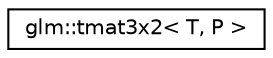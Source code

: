 digraph "Graphical Class Hierarchy"
{
  edge [fontname="Helvetica",fontsize="10",labelfontname="Helvetica",labelfontsize="10"];
  node [fontname="Helvetica",fontsize="10",shape=record];
  rankdir="LR";
  Node1 [label="glm::tmat3x2\< T, P \>",height=0.2,width=0.4,color="black", fillcolor="white", style="filled",URL="$structglm_1_1tmat3x2.html"];
}
